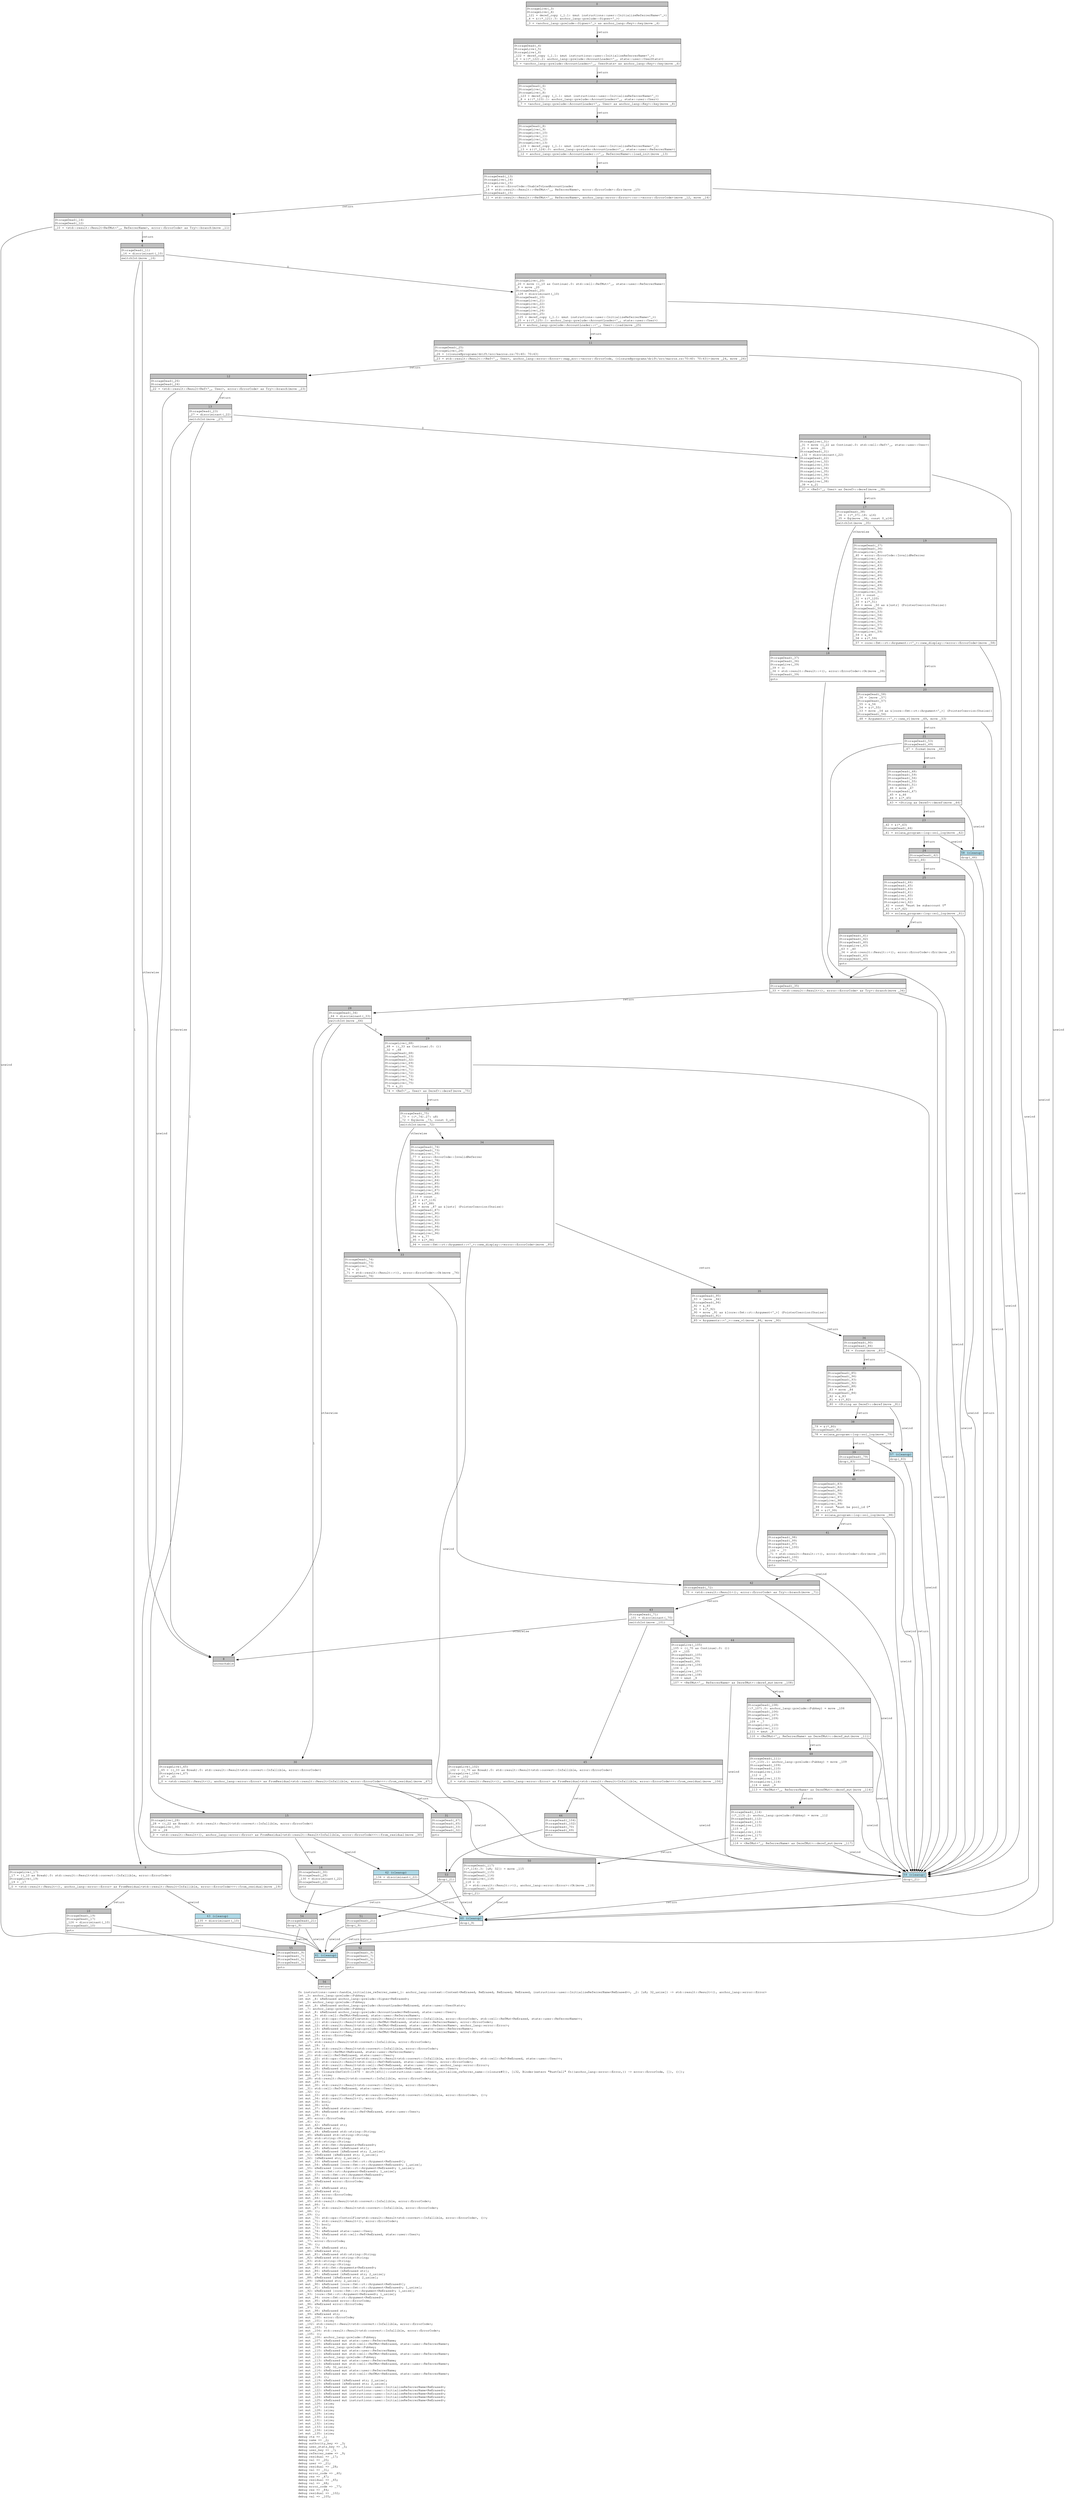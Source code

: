 digraph Mir_0_1686 {
    graph [fontname="Courier, monospace"];
    node [fontname="Courier, monospace"];
    edge [fontname="Courier, monospace"];
    label=<fn instructions::user::handle_initialize_referrer_name(_1: anchor_lang::context::Context&lt;ReErased, ReErased, ReErased, ReErased, instructions::user::InitializeReferrerName&lt;ReErased&gt;&gt;, _2: [u8; 32_usize]) -&gt; std::result::Result&lt;(), anchor_lang::error::Error&gt;<br align="left"/>let _3: anchor_lang::prelude::Pubkey;<br align="left"/>let mut _4: &amp;ReErased anchor_lang::prelude::Signer&lt;ReErased&gt;;<br align="left"/>let _5: anchor_lang::prelude::Pubkey;<br align="left"/>let mut _6: &amp;ReErased anchor_lang::prelude::AccountLoader&lt;ReErased, state::user::UserStats&gt;;<br align="left"/>let _7: anchor_lang::prelude::Pubkey;<br align="left"/>let mut _8: &amp;ReErased anchor_lang::prelude::AccountLoader&lt;ReErased, state::user::User&gt;;<br align="left"/>let mut _9: std::cell::RefMut&lt;ReErased, state::user::ReferrerName&gt;;<br align="left"/>let mut _10: std::ops::ControlFlow&lt;std::result::Result&lt;std::convert::Infallible, error::ErrorCode&gt;, std::cell::RefMut&lt;ReErased, state::user::ReferrerName&gt;&gt;;<br align="left"/>let mut _11: std::result::Result&lt;std::cell::RefMut&lt;ReErased, state::user::ReferrerName&gt;, error::ErrorCode&gt;;<br align="left"/>let mut _12: std::result::Result&lt;std::cell::RefMut&lt;ReErased, state::user::ReferrerName&gt;, anchor_lang::error::Error&gt;;<br align="left"/>let mut _13: &amp;ReErased anchor_lang::prelude::AccountLoader&lt;ReErased, state::user::ReferrerName&gt;;<br align="left"/>let mut _14: std::result::Result&lt;std::cell::RefMut&lt;ReErased, state::user::ReferrerName&gt;, error::ErrorCode&gt;;<br align="left"/>let mut _15: error::ErrorCode;<br align="left"/>let mut _16: isize;<br align="left"/>let _17: std::result::Result&lt;std::convert::Infallible, error::ErrorCode&gt;;<br align="left"/>let mut _18: !;<br align="left"/>let mut _19: std::result::Result&lt;std::convert::Infallible, error::ErrorCode&gt;;<br align="left"/>let _20: std::cell::RefMut&lt;ReErased, state::user::ReferrerName&gt;;<br align="left"/>let _21: std::cell::Ref&lt;ReErased, state::user::User&gt;;<br align="left"/>let mut _22: std::ops::ControlFlow&lt;std::result::Result&lt;std::convert::Infallible, error::ErrorCode&gt;, std::cell::Ref&lt;ReErased, state::user::User&gt;&gt;;<br align="left"/>let mut _23: std::result::Result&lt;std::cell::Ref&lt;ReErased, state::user::User&gt;, error::ErrorCode&gt;;<br align="left"/>let mut _24: std::result::Result&lt;std::cell::Ref&lt;ReErased, state::user::User&gt;, anchor_lang::error::Error&gt;;<br align="left"/>let mut _25: &amp;ReErased anchor_lang::prelude::AccountLoader&lt;ReErased, state::user::User&gt;;<br align="left"/>let mut _26: Closure(DefId(0:11670 ~ drift[d311]::instructions::user::handle_initialize_referrer_name::{closure#0}), [i32, Binder(extern &quot;RustCall&quot; fn((anchor_lang::error::Error,)) -&gt; error::ErrorCode, []), ()]);<br align="left"/>let mut _27: isize;<br align="left"/>let _28: std::result::Result&lt;std::convert::Infallible, error::ErrorCode&gt;;<br align="left"/>let mut _29: !;<br align="left"/>let mut _30: std::result::Result&lt;std::convert::Infallible, error::ErrorCode&gt;;<br align="left"/>let _31: std::cell::Ref&lt;ReErased, state::user::User&gt;;<br align="left"/>let _32: ();<br align="left"/>let mut _33: std::ops::ControlFlow&lt;std::result::Result&lt;std::convert::Infallible, error::ErrorCode&gt;, ()&gt;;<br align="left"/>let mut _34: std::result::Result&lt;(), error::ErrorCode&gt;;<br align="left"/>let mut _35: bool;<br align="left"/>let mut _36: u16;<br align="left"/>let mut _37: &amp;ReErased state::user::User;<br align="left"/>let mut _38: &amp;ReErased std::cell::Ref&lt;ReErased, state::user::User&gt;;<br align="left"/>let mut _39: ();<br align="left"/>let _40: error::ErrorCode;<br align="left"/>let _41: ();<br align="left"/>let mut _42: &amp;ReErased str;<br align="left"/>let _43: &amp;ReErased str;<br align="left"/>let mut _44: &amp;ReErased std::string::String;<br align="left"/>let _45: &amp;ReErased std::string::String;<br align="left"/>let _46: std::string::String;<br align="left"/>let _47: std::string::String;<br align="left"/>let mut _48: std::fmt::Arguments&lt;ReErased&gt;;<br align="left"/>let mut _49: &amp;ReErased [&amp;ReErased str];<br align="left"/>let mut _50: &amp;ReErased [&amp;ReErased str; 2_usize];<br align="left"/>let _51: &amp;ReErased [&amp;ReErased str; 2_usize];<br align="left"/>let _52: [&amp;ReErased str; 2_usize];<br align="left"/>let mut _53: &amp;ReErased [core::fmt::rt::Argument&lt;ReErased&gt;];<br align="left"/>let mut _54: &amp;ReErased [core::fmt::rt::Argument&lt;ReErased&gt;; 1_usize];<br align="left"/>let _55: &amp;ReErased [core::fmt::rt::Argument&lt;ReErased&gt;; 1_usize];<br align="left"/>let _56: [core::fmt::rt::Argument&lt;ReErased&gt;; 1_usize];<br align="left"/>let mut _57: core::fmt::rt::Argument&lt;ReErased&gt;;<br align="left"/>let mut _58: &amp;ReErased error::ErrorCode;<br align="left"/>let _59: &amp;ReErased error::ErrorCode;<br align="left"/>let _60: ();<br align="left"/>let mut _61: &amp;ReErased str;<br align="left"/>let _62: &amp;ReErased str;<br align="left"/>let mut _63: error::ErrorCode;<br align="left"/>let mut _64: isize;<br align="left"/>let _65: std::result::Result&lt;std::convert::Infallible, error::ErrorCode&gt;;<br align="left"/>let mut _66: !;<br align="left"/>let mut _67: std::result::Result&lt;std::convert::Infallible, error::ErrorCode&gt;;<br align="left"/>let _68: ();<br align="left"/>let _69: ();<br align="left"/>let mut _70: std::ops::ControlFlow&lt;std::result::Result&lt;std::convert::Infallible, error::ErrorCode&gt;, ()&gt;;<br align="left"/>let mut _71: std::result::Result&lt;(), error::ErrorCode&gt;;<br align="left"/>let mut _72: bool;<br align="left"/>let mut _73: u8;<br align="left"/>let mut _74: &amp;ReErased state::user::User;<br align="left"/>let mut _75: &amp;ReErased std::cell::Ref&lt;ReErased, state::user::User&gt;;<br align="left"/>let mut _76: ();<br align="left"/>let _77: error::ErrorCode;<br align="left"/>let _78: ();<br align="left"/>let mut _79: &amp;ReErased str;<br align="left"/>let _80: &amp;ReErased str;<br align="left"/>let mut _81: &amp;ReErased std::string::String;<br align="left"/>let _82: &amp;ReErased std::string::String;<br align="left"/>let _83: std::string::String;<br align="left"/>let _84: std::string::String;<br align="left"/>let mut _85: std::fmt::Arguments&lt;ReErased&gt;;<br align="left"/>let mut _86: &amp;ReErased [&amp;ReErased str];<br align="left"/>let mut _87: &amp;ReErased [&amp;ReErased str; 2_usize];<br align="left"/>let _88: &amp;ReErased [&amp;ReErased str; 2_usize];<br align="left"/>let _89: [&amp;ReErased str; 2_usize];<br align="left"/>let mut _90: &amp;ReErased [core::fmt::rt::Argument&lt;ReErased&gt;];<br align="left"/>let mut _91: &amp;ReErased [core::fmt::rt::Argument&lt;ReErased&gt;; 1_usize];<br align="left"/>let _92: &amp;ReErased [core::fmt::rt::Argument&lt;ReErased&gt;; 1_usize];<br align="left"/>let _93: [core::fmt::rt::Argument&lt;ReErased&gt;; 1_usize];<br align="left"/>let mut _94: core::fmt::rt::Argument&lt;ReErased&gt;;<br align="left"/>let mut _95: &amp;ReErased error::ErrorCode;<br align="left"/>let _96: &amp;ReErased error::ErrorCode;<br align="left"/>let _97: ();<br align="left"/>let mut _98: &amp;ReErased str;<br align="left"/>let _99: &amp;ReErased str;<br align="left"/>let mut _100: error::ErrorCode;<br align="left"/>let mut _101: isize;<br align="left"/>let _102: std::result::Result&lt;std::convert::Infallible, error::ErrorCode&gt;;<br align="left"/>let mut _103: !;<br align="left"/>let mut _104: std::result::Result&lt;std::convert::Infallible, error::ErrorCode&gt;;<br align="left"/>let _105: ();<br align="left"/>let mut _106: anchor_lang::prelude::Pubkey;<br align="left"/>let mut _107: &amp;ReErased mut state::user::ReferrerName;<br align="left"/>let mut _108: &amp;ReErased mut std::cell::RefMut&lt;ReErased, state::user::ReferrerName&gt;;<br align="left"/>let mut _109: anchor_lang::prelude::Pubkey;<br align="left"/>let mut _110: &amp;ReErased mut state::user::ReferrerName;<br align="left"/>let mut _111: &amp;ReErased mut std::cell::RefMut&lt;ReErased, state::user::ReferrerName&gt;;<br align="left"/>let mut _112: anchor_lang::prelude::Pubkey;<br align="left"/>let mut _113: &amp;ReErased mut state::user::ReferrerName;<br align="left"/>let mut _114: &amp;ReErased mut std::cell::RefMut&lt;ReErased, state::user::ReferrerName&gt;;<br align="left"/>let mut _115: [u8; 32_usize];<br align="left"/>let mut _116: &amp;ReErased mut state::user::ReferrerName;<br align="left"/>let mut _117: &amp;ReErased mut std::cell::RefMut&lt;ReErased, state::user::ReferrerName&gt;;<br align="left"/>let mut _118: ();<br align="left"/>let mut _119: &amp;ReErased [&amp;ReErased str; 2_usize];<br align="left"/>let mut _120: &amp;ReErased [&amp;ReErased str; 2_usize];<br align="left"/>let mut _121: &amp;ReErased mut instructions::user::InitializeReferrerName&lt;ReErased&gt;;<br align="left"/>let mut _122: &amp;ReErased mut instructions::user::InitializeReferrerName&lt;ReErased&gt;;<br align="left"/>let mut _123: &amp;ReErased mut instructions::user::InitializeReferrerName&lt;ReErased&gt;;<br align="left"/>let mut _124: &amp;ReErased mut instructions::user::InitializeReferrerName&lt;ReErased&gt;;<br align="left"/>let mut _125: &amp;ReErased mut instructions::user::InitializeReferrerName&lt;ReErased&gt;;<br align="left"/>let mut _126: isize;<br align="left"/>let mut _127: isize;<br align="left"/>let mut _128: isize;<br align="left"/>let mut _129: isize;<br align="left"/>let mut _130: isize;<br align="left"/>let mut _131: isize;<br align="left"/>let mut _132: isize;<br align="left"/>let mut _133: isize;<br align="left"/>let mut _134: isize;<br align="left"/>let mut _135: isize;<br align="left"/>debug ctx =&gt; _1;<br align="left"/>debug name =&gt; _2;<br align="left"/>debug authority_key =&gt; _3;<br align="left"/>debug user_stats_key =&gt; _5;<br align="left"/>debug user_key =&gt; _7;<br align="left"/>debug referrer_name =&gt; _9;<br align="left"/>debug residual =&gt; _17;<br align="left"/>debug val =&gt; _20;<br align="left"/>debug user =&gt; _21;<br align="left"/>debug residual =&gt; _28;<br align="left"/>debug val =&gt; _31;<br align="left"/>debug error_code =&gt; _40;<br align="left"/>debug res =&gt; _47;<br align="left"/>debug residual =&gt; _65;<br align="left"/>debug val =&gt; _68;<br align="left"/>debug error_code =&gt; _77;<br align="left"/>debug res =&gt; _84;<br align="left"/>debug residual =&gt; _102;<br align="left"/>debug val =&gt; _105;<br align="left"/>>;
    bb0__0_1686 [shape="none", label=<<table border="0" cellborder="1" cellspacing="0"><tr><td bgcolor="gray" align="center" colspan="1">0</td></tr><tr><td align="left" balign="left">StorageLive(_3)<br/>StorageLive(_4)<br/>_121 = deref_copy (_1.1: &amp;mut instructions::user::InitializeReferrerName&lt;'_&gt;)<br/>_4 = &amp;((*_121).3: anchor_lang::prelude::Signer&lt;'_&gt;)<br/></td></tr><tr><td align="left">_3 = &lt;anchor_lang::prelude::Signer&lt;'_&gt; as anchor_lang::Key&gt;::key(move _4)</td></tr></table>>];
    bb1__0_1686 [shape="none", label=<<table border="0" cellborder="1" cellspacing="0"><tr><td bgcolor="gray" align="center" colspan="1">1</td></tr><tr><td align="left" balign="left">StorageDead(_4)<br/>StorageLive(_5)<br/>StorageLive(_6)<br/>_122 = deref_copy (_1.1: &amp;mut instructions::user::InitializeReferrerName&lt;'_&gt;)<br/>_6 = &amp;((*_122).2: anchor_lang::prelude::AccountLoader&lt;'_, state::user::UserStats&gt;)<br/></td></tr><tr><td align="left">_5 = &lt;anchor_lang::prelude::AccountLoader&lt;'_, UserStats&gt; as anchor_lang::Key&gt;::key(move _6)</td></tr></table>>];
    bb2__0_1686 [shape="none", label=<<table border="0" cellborder="1" cellspacing="0"><tr><td bgcolor="gray" align="center" colspan="1">2</td></tr><tr><td align="left" balign="left">StorageDead(_6)<br/>StorageLive(_7)<br/>StorageLive(_8)<br/>_123 = deref_copy (_1.1: &amp;mut instructions::user::InitializeReferrerName&lt;'_&gt;)<br/>_8 = &amp;((*_123).1: anchor_lang::prelude::AccountLoader&lt;'_, state::user::User&gt;)<br/></td></tr><tr><td align="left">_7 = &lt;anchor_lang::prelude::AccountLoader&lt;'_, User&gt; as anchor_lang::Key&gt;::key(move _8)</td></tr></table>>];
    bb3__0_1686 [shape="none", label=<<table border="0" cellborder="1" cellspacing="0"><tr><td bgcolor="gray" align="center" colspan="1">3</td></tr><tr><td align="left" balign="left">StorageDead(_8)<br/>StorageLive(_9)<br/>StorageLive(_10)<br/>StorageLive(_11)<br/>StorageLive(_12)<br/>StorageLive(_13)<br/>_124 = deref_copy (_1.1: &amp;mut instructions::user::InitializeReferrerName&lt;'_&gt;)<br/>_13 = &amp;((*_124).0: anchor_lang::prelude::AccountLoader&lt;'_, state::user::ReferrerName&gt;)<br/></td></tr><tr><td align="left">_12 = anchor_lang::prelude::AccountLoader::&lt;'_, ReferrerName&gt;::load_init(move _13)</td></tr></table>>];
    bb4__0_1686 [shape="none", label=<<table border="0" cellborder="1" cellspacing="0"><tr><td bgcolor="gray" align="center" colspan="1">4</td></tr><tr><td align="left" balign="left">StorageDead(_13)<br/>StorageLive(_14)<br/>StorageLive(_15)<br/>_15 = error::ErrorCode::UnableToLoadAccountLoader<br/>_14 = std::result::Result::&lt;RefMut&lt;'_, ReferrerName&gt;, error::ErrorCode&gt;::Err(move _15)<br/>StorageDead(_15)<br/></td></tr><tr><td align="left">_11 = std::result::Result::&lt;RefMut&lt;'_, ReferrerName&gt;, anchor_lang::error::Error&gt;::or::&lt;error::ErrorCode&gt;(move _12, move _14)</td></tr></table>>];
    bb5__0_1686 [shape="none", label=<<table border="0" cellborder="1" cellspacing="0"><tr><td bgcolor="gray" align="center" colspan="1">5</td></tr><tr><td align="left" balign="left">StorageDead(_14)<br/>StorageDead(_12)<br/></td></tr><tr><td align="left">_10 = &lt;std::result::Result&lt;RefMut&lt;'_, ReferrerName&gt;, error::ErrorCode&gt; as Try&gt;::branch(move _11)</td></tr></table>>];
    bb6__0_1686 [shape="none", label=<<table border="0" cellborder="1" cellspacing="0"><tr><td bgcolor="gray" align="center" colspan="1">6</td></tr><tr><td align="left" balign="left">StorageDead(_11)<br/>_16 = discriminant(_10)<br/></td></tr><tr><td align="left">switchInt(move _16)</td></tr></table>>];
    bb7__0_1686 [shape="none", label=<<table border="0" cellborder="1" cellspacing="0"><tr><td bgcolor="gray" align="center" colspan="1">7</td></tr><tr><td align="left" balign="left">StorageLive(_20)<br/>_20 = move ((_10 as Continue).0: std::cell::RefMut&lt;'_, state::user::ReferrerName&gt;)<br/>_9 = move _20<br/>StorageDead(_20)<br/>_128 = discriminant(_10)<br/>StorageDead(_10)<br/>StorageLive(_21)<br/>StorageLive(_22)<br/>StorageLive(_23)<br/>StorageLive(_24)<br/>StorageLive(_25)<br/>_125 = deref_copy (_1.1: &amp;mut instructions::user::InitializeReferrerName&lt;'_&gt;)<br/>_25 = &amp;((*_125).1: anchor_lang::prelude::AccountLoader&lt;'_, state::user::User&gt;)<br/></td></tr><tr><td align="left">_24 = anchor_lang::prelude::AccountLoader::&lt;'_, User&gt;::load(move _25)</td></tr></table>>];
    bb8__0_1686 [shape="none", label=<<table border="0" cellborder="1" cellspacing="0"><tr><td bgcolor="gray" align="center" colspan="1">8</td></tr><tr><td align="left">unreachable</td></tr></table>>];
    bb9__0_1686 [shape="none", label=<<table border="0" cellborder="1" cellspacing="0"><tr><td bgcolor="gray" align="center" colspan="1">9</td></tr><tr><td align="left" balign="left">StorageLive(_17)<br/>_17 = ((_10 as Break).0: std::result::Result&lt;std::convert::Infallible, error::ErrorCode&gt;)<br/>StorageLive(_19)<br/>_19 = _17<br/></td></tr><tr><td align="left">_0 = &lt;std::result::Result&lt;(), anchor_lang::error::Error&gt; as FromResidual&lt;std::result::Result&lt;Infallible, error::ErrorCode&gt;&gt;&gt;::from_residual(move _19)</td></tr></table>>];
    bb10__0_1686 [shape="none", label=<<table border="0" cellborder="1" cellspacing="0"><tr><td bgcolor="gray" align="center" colspan="1">10</td></tr><tr><td align="left" balign="left">StorageDead(_19)<br/>StorageDead(_17)<br/>_126 = discriminant(_10)<br/>StorageDead(_10)<br/></td></tr><tr><td align="left">goto</td></tr></table>>];
    bb11__0_1686 [shape="none", label=<<table border="0" cellborder="1" cellspacing="0"><tr><td bgcolor="gray" align="center" colspan="1">11</td></tr><tr><td align="left" balign="left">StorageDead(_25)<br/>StorageLive(_26)<br/>_26 = {closure@programs/drift/src/macros.rs:70:40: 70:43}<br/></td></tr><tr><td align="left">_23 = std::result::Result::&lt;Ref&lt;'_, User&gt;, anchor_lang::error::Error&gt;::map_err::&lt;error::ErrorCode, {closure@programs/drift/src/macros.rs:70:40: 70:43}&gt;(move _24, move _26)</td></tr></table>>];
    bb12__0_1686 [shape="none", label=<<table border="0" cellborder="1" cellspacing="0"><tr><td bgcolor="gray" align="center" colspan="1">12</td></tr><tr><td align="left" balign="left">StorageDead(_26)<br/>StorageDead(_24)<br/></td></tr><tr><td align="left">_22 = &lt;std::result::Result&lt;Ref&lt;'_, User&gt;, error::ErrorCode&gt; as Try&gt;::branch(move _23)</td></tr></table>>];
    bb13__0_1686 [shape="none", label=<<table border="0" cellborder="1" cellspacing="0"><tr><td bgcolor="gray" align="center" colspan="1">13</td></tr><tr><td align="left" balign="left">StorageDead(_23)<br/>_27 = discriminant(_22)<br/></td></tr><tr><td align="left">switchInt(move _27)</td></tr></table>>];
    bb14__0_1686 [shape="none", label=<<table border="0" cellborder="1" cellspacing="0"><tr><td bgcolor="gray" align="center" colspan="1">14</td></tr><tr><td align="left" balign="left">StorageLive(_31)<br/>_31 = move ((_22 as Continue).0: std::cell::Ref&lt;'_, state::user::User&gt;)<br/>_21 = move _31<br/>StorageDead(_31)<br/>_132 = discriminant(_22)<br/>StorageDead(_22)<br/>StorageLive(_32)<br/>StorageLive(_33)<br/>StorageLive(_34)<br/>StorageLive(_35)<br/>StorageLive(_36)<br/>StorageLive(_37)<br/>StorageLive(_38)<br/>_38 = &amp;_21<br/></td></tr><tr><td align="left">_37 = &lt;Ref&lt;'_, User&gt; as Deref&gt;::deref(move _38)</td></tr></table>>];
    bb15__0_1686 [shape="none", label=<<table border="0" cellborder="1" cellspacing="0"><tr><td bgcolor="gray" align="center" colspan="1">15</td></tr><tr><td align="left" balign="left">StorageLive(_28)<br/>_28 = ((_22 as Break).0: std::result::Result&lt;std::convert::Infallible, error::ErrorCode&gt;)<br/>StorageLive(_30)<br/>_30 = _28<br/></td></tr><tr><td align="left">_0 = &lt;std::result::Result&lt;(), anchor_lang::error::Error&gt; as FromResidual&lt;std::result::Result&lt;Infallible, error::ErrorCode&gt;&gt;&gt;::from_residual(move _30)</td></tr></table>>];
    bb16__0_1686 [shape="none", label=<<table border="0" cellborder="1" cellspacing="0"><tr><td bgcolor="gray" align="center" colspan="1">16</td></tr><tr><td align="left" balign="left">StorageDead(_30)<br/>StorageDead(_28)<br/>_130 = discriminant(_22)<br/>StorageDead(_22)<br/></td></tr><tr><td align="left">goto</td></tr></table>>];
    bb17__0_1686 [shape="none", label=<<table border="0" cellborder="1" cellspacing="0"><tr><td bgcolor="gray" align="center" colspan="1">17</td></tr><tr><td align="left" balign="left">StorageDead(_38)<br/>_36 = ((*_37).18: u16)<br/>_35 = Eq(move _36, const 0_u16)<br/></td></tr><tr><td align="left">switchInt(move _35)</td></tr></table>>];
    bb18__0_1686 [shape="none", label=<<table border="0" cellborder="1" cellspacing="0"><tr><td bgcolor="gray" align="center" colspan="1">18</td></tr><tr><td align="left" balign="left">StorageDead(_37)<br/>StorageDead(_36)<br/>StorageLive(_39)<br/>_39 = ()<br/>_34 = std::result::Result::&lt;(), error::ErrorCode&gt;::Ok(move _39)<br/>StorageDead(_39)<br/></td></tr><tr><td align="left">goto</td></tr></table>>];
    bb19__0_1686 [shape="none", label=<<table border="0" cellborder="1" cellspacing="0"><tr><td bgcolor="gray" align="center" colspan="1">19</td></tr><tr><td align="left" balign="left">StorageDead(_37)<br/>StorageDead(_36)<br/>StorageLive(_40)<br/>_40 = error::ErrorCode::InvalidReferrer<br/>StorageLive(_41)<br/>StorageLive(_42)<br/>StorageLive(_43)<br/>StorageLive(_44)<br/>StorageLive(_45)<br/>StorageLive(_46)<br/>StorageLive(_47)<br/>StorageLive(_48)<br/>StorageLive(_49)<br/>StorageLive(_50)<br/>StorageLive(_51)<br/>_120 = const _<br/>_51 = &amp;(*_120)<br/>_50 = &amp;(*_51)<br/>_49 = move _50 as &amp;[&amp;str] (PointerCoercion(Unsize))<br/>StorageDead(_50)<br/>StorageLive(_53)<br/>StorageLive(_54)<br/>StorageLive(_55)<br/>StorageLive(_56)<br/>StorageLive(_57)<br/>StorageLive(_58)<br/>StorageLive(_59)<br/>_59 = &amp;_40<br/>_58 = &amp;(*_59)<br/></td></tr><tr><td align="left">_57 = core::fmt::rt::Argument::&lt;'_&gt;::new_display::&lt;error::ErrorCode&gt;(move _58)</td></tr></table>>];
    bb20__0_1686 [shape="none", label=<<table border="0" cellborder="1" cellspacing="0"><tr><td bgcolor="gray" align="center" colspan="1">20</td></tr><tr><td align="left" balign="left">StorageDead(_58)<br/>_56 = [move _57]<br/>StorageDead(_57)<br/>_55 = &amp;_56<br/>_54 = &amp;(*_55)<br/>_53 = move _54 as &amp;[core::fmt::rt::Argument&lt;'_&gt;] (PointerCoercion(Unsize))<br/>StorageDead(_54)<br/></td></tr><tr><td align="left">_48 = Arguments::&lt;'_&gt;::new_v1(move _49, move _53)</td></tr></table>>];
    bb21__0_1686 [shape="none", label=<<table border="0" cellborder="1" cellspacing="0"><tr><td bgcolor="gray" align="center" colspan="1">21</td></tr><tr><td align="left" balign="left">StorageDead(_53)<br/>StorageDead(_49)<br/></td></tr><tr><td align="left">_47 = format(move _48)</td></tr></table>>];
    bb22__0_1686 [shape="none", label=<<table border="0" cellborder="1" cellspacing="0"><tr><td bgcolor="gray" align="center" colspan="1">22</td></tr><tr><td align="left" balign="left">StorageDead(_48)<br/>StorageDead(_59)<br/>StorageDead(_56)<br/>StorageDead(_55)<br/>StorageDead(_51)<br/>_46 = move _47<br/>StorageDead(_47)<br/>_45 = &amp;_46<br/>_44 = &amp;(*_45)<br/></td></tr><tr><td align="left">_43 = &lt;String as Deref&gt;::deref(move _44)</td></tr></table>>];
    bb23__0_1686 [shape="none", label=<<table border="0" cellborder="1" cellspacing="0"><tr><td bgcolor="gray" align="center" colspan="1">23</td></tr><tr><td align="left" balign="left">_42 = &amp;(*_43)<br/>StorageDead(_44)<br/></td></tr><tr><td align="left">_41 = solana_program::log::sol_log(move _42)</td></tr></table>>];
    bb24__0_1686 [shape="none", label=<<table border="0" cellborder="1" cellspacing="0"><tr><td bgcolor="gray" align="center" colspan="1">24</td></tr><tr><td align="left" balign="left">StorageDead(_42)<br/></td></tr><tr><td align="left">drop(_46)</td></tr></table>>];
    bb25__0_1686 [shape="none", label=<<table border="0" cellborder="1" cellspacing="0"><tr><td bgcolor="gray" align="center" colspan="1">25</td></tr><tr><td align="left" balign="left">StorageDead(_46)<br/>StorageDead(_45)<br/>StorageDead(_43)<br/>StorageDead(_41)<br/>StorageLive(_60)<br/>StorageLive(_61)<br/>StorageLive(_62)<br/>_62 = const &quot;must be subaccount 0&quot;<br/>_61 = &amp;(*_62)<br/></td></tr><tr><td align="left">_60 = solana_program::log::sol_log(move _61)</td></tr></table>>];
    bb26__0_1686 [shape="none", label=<<table border="0" cellborder="1" cellspacing="0"><tr><td bgcolor="gray" align="center" colspan="1">26</td></tr><tr><td align="left" balign="left">StorageDead(_61)<br/>StorageDead(_62)<br/>StorageDead(_60)<br/>StorageLive(_63)<br/>_63 = _40<br/>_34 = std::result::Result::&lt;(), error::ErrorCode&gt;::Err(move _63)<br/>StorageDead(_63)<br/>StorageDead(_40)<br/></td></tr><tr><td align="left">goto</td></tr></table>>];
    bb27__0_1686 [shape="none", label=<<table border="0" cellborder="1" cellspacing="0"><tr><td bgcolor="gray" align="center" colspan="1">27</td></tr><tr><td align="left" balign="left">StorageDead(_35)<br/></td></tr><tr><td align="left">_33 = &lt;std::result::Result&lt;(), error::ErrorCode&gt; as Try&gt;::branch(move _34)</td></tr></table>>];
    bb28__0_1686 [shape="none", label=<<table border="0" cellborder="1" cellspacing="0"><tr><td bgcolor="gray" align="center" colspan="1">28</td></tr><tr><td align="left" balign="left">StorageDead(_34)<br/>_64 = discriminant(_33)<br/></td></tr><tr><td align="left">switchInt(move _64)</td></tr></table>>];
    bb29__0_1686 [shape="none", label=<<table border="0" cellborder="1" cellspacing="0"><tr><td bgcolor="gray" align="center" colspan="1">29</td></tr><tr><td align="left" balign="left">StorageLive(_68)<br/>_68 = ((_33 as Continue).0: ())<br/>_32 = _68<br/>StorageDead(_68)<br/>StorageDead(_33)<br/>StorageDead(_32)<br/>StorageLive(_69)<br/>StorageLive(_70)<br/>StorageLive(_71)<br/>StorageLive(_72)<br/>StorageLive(_73)<br/>StorageLive(_74)<br/>StorageLive(_75)<br/>_75 = &amp;_21<br/></td></tr><tr><td align="left">_74 = &lt;Ref&lt;'_, User&gt; as Deref&gt;::deref(move _75)</td></tr></table>>];
    bb30__0_1686 [shape="none", label=<<table border="0" cellborder="1" cellspacing="0"><tr><td bgcolor="gray" align="center" colspan="1">30</td></tr><tr><td align="left" balign="left">StorageLive(_65)<br/>_65 = ((_33 as Break).0: std::result::Result&lt;std::convert::Infallible, error::ErrorCode&gt;)<br/>StorageLive(_67)<br/>_67 = _65<br/></td></tr><tr><td align="left">_0 = &lt;std::result::Result&lt;(), anchor_lang::error::Error&gt; as FromResidual&lt;std::result::Result&lt;Infallible, error::ErrorCode&gt;&gt;&gt;::from_residual(move _67)</td></tr></table>>];
    bb31__0_1686 [shape="none", label=<<table border="0" cellborder="1" cellspacing="0"><tr><td bgcolor="gray" align="center" colspan="1">31</td></tr><tr><td align="left" balign="left">StorageDead(_67)<br/>StorageDead(_65)<br/>StorageDead(_33)<br/>StorageDead(_32)<br/></td></tr><tr><td align="left">goto</td></tr></table>>];
    bb32__0_1686 [shape="none", label=<<table border="0" cellborder="1" cellspacing="0"><tr><td bgcolor="gray" align="center" colspan="1">32</td></tr><tr><td align="left" balign="left">StorageDead(_75)<br/>_73 = ((*_74).27: u8)<br/>_72 = Eq(move _73, const 0_u8)<br/></td></tr><tr><td align="left">switchInt(move _72)</td></tr></table>>];
    bb33__0_1686 [shape="none", label=<<table border="0" cellborder="1" cellspacing="0"><tr><td bgcolor="gray" align="center" colspan="1">33</td></tr><tr><td align="left" balign="left">StorageDead(_74)<br/>StorageDead(_73)<br/>StorageLive(_76)<br/>_76 = ()<br/>_71 = std::result::Result::&lt;(), error::ErrorCode&gt;::Ok(move _76)<br/>StorageDead(_76)<br/></td></tr><tr><td align="left">goto</td></tr></table>>];
    bb34__0_1686 [shape="none", label=<<table border="0" cellborder="1" cellspacing="0"><tr><td bgcolor="gray" align="center" colspan="1">34</td></tr><tr><td align="left" balign="left">StorageDead(_74)<br/>StorageDead(_73)<br/>StorageLive(_77)<br/>_77 = error::ErrorCode::InvalidReferrer<br/>StorageLive(_78)<br/>StorageLive(_79)<br/>StorageLive(_80)<br/>StorageLive(_81)<br/>StorageLive(_82)<br/>StorageLive(_83)<br/>StorageLive(_84)<br/>StorageLive(_85)<br/>StorageLive(_86)<br/>StorageLive(_87)<br/>StorageLive(_88)<br/>_119 = const _<br/>_88 = &amp;(*_119)<br/>_87 = &amp;(*_88)<br/>_86 = move _87 as &amp;[&amp;str] (PointerCoercion(Unsize))<br/>StorageDead(_87)<br/>StorageLive(_90)<br/>StorageLive(_91)<br/>StorageLive(_92)<br/>StorageLive(_93)<br/>StorageLive(_94)<br/>StorageLive(_95)<br/>StorageLive(_96)<br/>_96 = &amp;_77<br/>_95 = &amp;(*_96)<br/></td></tr><tr><td align="left">_94 = core::fmt::rt::Argument::&lt;'_&gt;::new_display::&lt;error::ErrorCode&gt;(move _95)</td></tr></table>>];
    bb35__0_1686 [shape="none", label=<<table border="0" cellborder="1" cellspacing="0"><tr><td bgcolor="gray" align="center" colspan="1">35</td></tr><tr><td align="left" balign="left">StorageDead(_95)<br/>_93 = [move _94]<br/>StorageDead(_94)<br/>_92 = &amp;_93<br/>_91 = &amp;(*_92)<br/>_90 = move _91 as &amp;[core::fmt::rt::Argument&lt;'_&gt;] (PointerCoercion(Unsize))<br/>StorageDead(_91)<br/></td></tr><tr><td align="left">_85 = Arguments::&lt;'_&gt;::new_v1(move _86, move _90)</td></tr></table>>];
    bb36__0_1686 [shape="none", label=<<table border="0" cellborder="1" cellspacing="0"><tr><td bgcolor="gray" align="center" colspan="1">36</td></tr><tr><td align="left" balign="left">StorageDead(_90)<br/>StorageDead(_86)<br/></td></tr><tr><td align="left">_84 = format(move _85)</td></tr></table>>];
    bb37__0_1686 [shape="none", label=<<table border="0" cellborder="1" cellspacing="0"><tr><td bgcolor="gray" align="center" colspan="1">37</td></tr><tr><td align="left" balign="left">StorageDead(_85)<br/>StorageDead(_96)<br/>StorageDead(_93)<br/>StorageDead(_92)<br/>StorageDead(_88)<br/>_83 = move _84<br/>StorageDead(_84)<br/>_82 = &amp;_83<br/>_81 = &amp;(*_82)<br/></td></tr><tr><td align="left">_80 = &lt;String as Deref&gt;::deref(move _81)</td></tr></table>>];
    bb38__0_1686 [shape="none", label=<<table border="0" cellborder="1" cellspacing="0"><tr><td bgcolor="gray" align="center" colspan="1">38</td></tr><tr><td align="left" balign="left">_79 = &amp;(*_80)<br/>StorageDead(_81)<br/></td></tr><tr><td align="left">_78 = solana_program::log::sol_log(move _79)</td></tr></table>>];
    bb39__0_1686 [shape="none", label=<<table border="0" cellborder="1" cellspacing="0"><tr><td bgcolor="gray" align="center" colspan="1">39</td></tr><tr><td align="left" balign="left">StorageDead(_79)<br/></td></tr><tr><td align="left">drop(_83)</td></tr></table>>];
    bb40__0_1686 [shape="none", label=<<table border="0" cellborder="1" cellspacing="0"><tr><td bgcolor="gray" align="center" colspan="1">40</td></tr><tr><td align="left" balign="left">StorageDead(_83)<br/>StorageDead(_82)<br/>StorageDead(_80)<br/>StorageDead(_78)<br/>StorageLive(_97)<br/>StorageLive(_98)<br/>StorageLive(_99)<br/>_99 = const &quot;must be pool_id 0&quot;<br/>_98 = &amp;(*_99)<br/></td></tr><tr><td align="left">_97 = solana_program::log::sol_log(move _98)</td></tr></table>>];
    bb41__0_1686 [shape="none", label=<<table border="0" cellborder="1" cellspacing="0"><tr><td bgcolor="gray" align="center" colspan="1">41</td></tr><tr><td align="left" balign="left">StorageDead(_98)<br/>StorageDead(_99)<br/>StorageDead(_97)<br/>StorageLive(_100)<br/>_100 = _77<br/>_71 = std::result::Result::&lt;(), error::ErrorCode&gt;::Err(move _100)<br/>StorageDead(_100)<br/>StorageDead(_77)<br/></td></tr><tr><td align="left">goto</td></tr></table>>];
    bb42__0_1686 [shape="none", label=<<table border="0" cellborder="1" cellspacing="0"><tr><td bgcolor="gray" align="center" colspan="1">42</td></tr><tr><td align="left" balign="left">StorageDead(_72)<br/></td></tr><tr><td align="left">_70 = &lt;std::result::Result&lt;(), error::ErrorCode&gt; as Try&gt;::branch(move _71)</td></tr></table>>];
    bb43__0_1686 [shape="none", label=<<table border="0" cellborder="1" cellspacing="0"><tr><td bgcolor="gray" align="center" colspan="1">43</td></tr><tr><td align="left" balign="left">StorageDead(_71)<br/>_101 = discriminant(_70)<br/></td></tr><tr><td align="left">switchInt(move _101)</td></tr></table>>];
    bb44__0_1686 [shape="none", label=<<table border="0" cellborder="1" cellspacing="0"><tr><td bgcolor="gray" align="center" colspan="1">44</td></tr><tr><td align="left" balign="left">StorageLive(_105)<br/>_105 = ((_70 as Continue).0: ())<br/>_69 = _105<br/>StorageDead(_105)<br/>StorageDead(_70)<br/>StorageDead(_69)<br/>StorageLive(_106)<br/>_106 = _3<br/>StorageLive(_107)<br/>StorageLive(_108)<br/>_108 = &amp;mut _9<br/></td></tr><tr><td align="left">_107 = &lt;RefMut&lt;'_, ReferrerName&gt; as DerefMut&gt;::deref_mut(move _108)</td></tr></table>>];
    bb45__0_1686 [shape="none", label=<<table border="0" cellborder="1" cellspacing="0"><tr><td bgcolor="gray" align="center" colspan="1">45</td></tr><tr><td align="left" balign="left">StorageLive(_102)<br/>_102 = ((_70 as Break).0: std::result::Result&lt;std::convert::Infallible, error::ErrorCode&gt;)<br/>StorageLive(_104)<br/>_104 = _102<br/></td></tr><tr><td align="left">_0 = &lt;std::result::Result&lt;(), anchor_lang::error::Error&gt; as FromResidual&lt;std::result::Result&lt;Infallible, error::ErrorCode&gt;&gt;&gt;::from_residual(move _104)</td></tr></table>>];
    bb46__0_1686 [shape="none", label=<<table border="0" cellborder="1" cellspacing="0"><tr><td bgcolor="gray" align="center" colspan="1">46</td></tr><tr><td align="left" balign="left">StorageDead(_104)<br/>StorageDead(_102)<br/>StorageDead(_70)<br/>StorageDead(_69)<br/></td></tr><tr><td align="left">goto</td></tr></table>>];
    bb47__0_1686 [shape="none", label=<<table border="0" cellborder="1" cellspacing="0"><tr><td bgcolor="gray" align="center" colspan="1">47</td></tr><tr><td align="left" balign="left">StorageDead(_108)<br/>((*_107).0: anchor_lang::prelude::Pubkey) = move _106<br/>StorageDead(_106)<br/>StorageDead(_107)<br/>StorageLive(_109)<br/>_109 = _7<br/>StorageLive(_110)<br/>StorageLive(_111)<br/>_111 = &amp;mut _9<br/></td></tr><tr><td align="left">_110 = &lt;RefMut&lt;'_, ReferrerName&gt; as DerefMut&gt;::deref_mut(move _111)</td></tr></table>>];
    bb48__0_1686 [shape="none", label=<<table border="0" cellborder="1" cellspacing="0"><tr><td bgcolor="gray" align="center" colspan="1">48</td></tr><tr><td align="left" balign="left">StorageDead(_111)<br/>((*_110).1: anchor_lang::prelude::Pubkey) = move _109<br/>StorageDead(_109)<br/>StorageDead(_110)<br/>StorageLive(_112)<br/>_112 = _5<br/>StorageLive(_113)<br/>StorageLive(_114)<br/>_114 = &amp;mut _9<br/></td></tr><tr><td align="left">_113 = &lt;RefMut&lt;'_, ReferrerName&gt; as DerefMut&gt;::deref_mut(move _114)</td></tr></table>>];
    bb49__0_1686 [shape="none", label=<<table border="0" cellborder="1" cellspacing="0"><tr><td bgcolor="gray" align="center" colspan="1">49</td></tr><tr><td align="left" balign="left">StorageDead(_114)<br/>((*_113).2: anchor_lang::prelude::Pubkey) = move _112<br/>StorageDead(_112)<br/>StorageDead(_113)<br/>StorageLive(_115)<br/>_115 = _2<br/>StorageLive(_116)<br/>StorageLive(_117)<br/>_117 = &amp;mut _9<br/></td></tr><tr><td align="left">_116 = &lt;RefMut&lt;'_, ReferrerName&gt; as DerefMut&gt;::deref_mut(move _117)</td></tr></table>>];
    bb50__0_1686 [shape="none", label=<<table border="0" cellborder="1" cellspacing="0"><tr><td bgcolor="gray" align="center" colspan="1">50</td></tr><tr><td align="left" balign="left">StorageDead(_117)<br/>((*_116).3: [u8; 32]) = move _115<br/>StorageDead(_115)<br/>StorageDead(_116)<br/>StorageLive(_118)<br/>_118 = ()<br/>_0 = std::result::Result::&lt;(), anchor_lang::error::Error&gt;::Ok(move _118)<br/>StorageDead(_118)<br/></td></tr><tr><td align="left">drop(_21)</td></tr></table>>];
    bb51__0_1686 [shape="none", label=<<table border="0" cellborder="1" cellspacing="0"><tr><td bgcolor="gray" align="center" colspan="1">51</td></tr><tr><td align="left" balign="left">StorageDead(_21)<br/></td></tr><tr><td align="left">drop(_9)</td></tr></table>>];
    bb52__0_1686 [shape="none", label=<<table border="0" cellborder="1" cellspacing="0"><tr><td bgcolor="gray" align="center" colspan="1">52</td></tr><tr><td align="left" balign="left">StorageDead(_9)<br/>StorageDead(_7)<br/>StorageDead(_5)<br/>StorageDead(_3)<br/></td></tr><tr><td align="left">goto</td></tr></table>>];
    bb53__0_1686 [shape="none", label=<<table border="0" cellborder="1" cellspacing="0"><tr><td bgcolor="gray" align="center" colspan="1">53</td></tr><tr><td align="left">drop(_21)</td></tr></table>>];
    bb54__0_1686 [shape="none", label=<<table border="0" cellborder="1" cellspacing="0"><tr><td bgcolor="gray" align="center" colspan="1">54</td></tr><tr><td align="left" balign="left">StorageDead(_21)<br/></td></tr><tr><td align="left">drop(_9)</td></tr></table>>];
    bb55__0_1686 [shape="none", label=<<table border="0" cellborder="1" cellspacing="0"><tr><td bgcolor="gray" align="center" colspan="1">55</td></tr><tr><td align="left" balign="left">StorageDead(_9)<br/>StorageDead(_7)<br/>StorageDead(_5)<br/>StorageDead(_3)<br/></td></tr><tr><td align="left">goto</td></tr></table>>];
    bb56__0_1686 [shape="none", label=<<table border="0" cellborder="1" cellspacing="0"><tr><td bgcolor="gray" align="center" colspan="1">56</td></tr><tr><td align="left">return</td></tr></table>>];
    bb57__0_1686 [shape="none", label=<<table border="0" cellborder="1" cellspacing="0"><tr><td bgcolor="lightblue" align="center" colspan="1">57 (cleanup)</td></tr><tr><td align="left">drop(_83)</td></tr></table>>];
    bb58__0_1686 [shape="none", label=<<table border="0" cellborder="1" cellspacing="0"><tr><td bgcolor="lightblue" align="center" colspan="1">58 (cleanup)</td></tr><tr><td align="left">drop(_46)</td></tr></table>>];
    bb59__0_1686 [shape="none", label=<<table border="0" cellborder="1" cellspacing="0"><tr><td bgcolor="lightblue" align="center" colspan="1">59 (cleanup)</td></tr><tr><td align="left">drop(_21)</td></tr></table>>];
    bb60__0_1686 [shape="none", label=<<table border="0" cellborder="1" cellspacing="0"><tr><td bgcolor="lightblue" align="center" colspan="1">60 (cleanup)</td></tr><tr><td align="left">drop(_9)</td></tr></table>>];
    bb61__0_1686 [shape="none", label=<<table border="0" cellborder="1" cellspacing="0"><tr><td bgcolor="lightblue" align="center" colspan="1">61 (cleanup)</td></tr><tr><td align="left">resume</td></tr></table>>];
    bb62__0_1686 [shape="none", label=<<table border="0" cellborder="1" cellspacing="0"><tr><td bgcolor="lightblue" align="center" colspan="1">62 (cleanup)</td></tr><tr><td align="left" balign="left">_134 = discriminant(_22)<br/></td></tr><tr><td align="left">goto</td></tr></table>>];
    bb63__0_1686 [shape="none", label=<<table border="0" cellborder="1" cellspacing="0"><tr><td bgcolor="lightblue" align="center" colspan="1">63 (cleanup)</td></tr><tr><td align="left" balign="left">_135 = discriminant(_10)<br/></td></tr><tr><td align="left">goto</td></tr></table>>];
    bb0__0_1686 -> bb1__0_1686 [label="return"];
    bb1__0_1686 -> bb2__0_1686 [label="return"];
    bb2__0_1686 -> bb3__0_1686 [label="return"];
    bb3__0_1686 -> bb4__0_1686 [label="return"];
    bb4__0_1686 -> bb5__0_1686 [label="return"];
    bb4__0_1686 -> bb61__0_1686 [label="unwind"];
    bb5__0_1686 -> bb6__0_1686 [label="return"];
    bb5__0_1686 -> bb61__0_1686 [label="unwind"];
    bb6__0_1686 -> bb7__0_1686 [label="0"];
    bb6__0_1686 -> bb9__0_1686 [label="1"];
    bb6__0_1686 -> bb8__0_1686 [label="otherwise"];
    bb7__0_1686 -> bb11__0_1686 [label="return"];
    bb7__0_1686 -> bb60__0_1686 [label="unwind"];
    bb9__0_1686 -> bb10__0_1686 [label="return"];
    bb9__0_1686 -> bb63__0_1686 [label="unwind"];
    bb10__0_1686 -> bb55__0_1686 [label=""];
    bb11__0_1686 -> bb12__0_1686 [label="return"];
    bb11__0_1686 -> bb60__0_1686 [label="unwind"];
    bb12__0_1686 -> bb13__0_1686 [label="return"];
    bb12__0_1686 -> bb60__0_1686 [label="unwind"];
    bb13__0_1686 -> bb14__0_1686 [label="0"];
    bb13__0_1686 -> bb15__0_1686 [label="1"];
    bb13__0_1686 -> bb8__0_1686 [label="otherwise"];
    bb14__0_1686 -> bb17__0_1686 [label="return"];
    bb14__0_1686 -> bb59__0_1686 [label="unwind"];
    bb15__0_1686 -> bb16__0_1686 [label="return"];
    bb15__0_1686 -> bb62__0_1686 [label="unwind"];
    bb16__0_1686 -> bb54__0_1686 [label=""];
    bb17__0_1686 -> bb19__0_1686 [label="0"];
    bb17__0_1686 -> bb18__0_1686 [label="otherwise"];
    bb18__0_1686 -> bb27__0_1686 [label=""];
    bb19__0_1686 -> bb20__0_1686 [label="return"];
    bb19__0_1686 -> bb59__0_1686 [label="unwind"];
    bb20__0_1686 -> bb21__0_1686 [label="return"];
    bb20__0_1686 -> bb59__0_1686 [label="unwind"];
    bb21__0_1686 -> bb22__0_1686 [label="return"];
    bb21__0_1686 -> bb59__0_1686 [label="unwind"];
    bb22__0_1686 -> bb23__0_1686 [label="return"];
    bb22__0_1686 -> bb58__0_1686 [label="unwind"];
    bb23__0_1686 -> bb24__0_1686 [label="return"];
    bb23__0_1686 -> bb58__0_1686 [label="unwind"];
    bb24__0_1686 -> bb25__0_1686 [label="return"];
    bb24__0_1686 -> bb59__0_1686 [label="unwind"];
    bb25__0_1686 -> bb26__0_1686 [label="return"];
    bb25__0_1686 -> bb59__0_1686 [label="unwind"];
    bb26__0_1686 -> bb27__0_1686 [label=""];
    bb27__0_1686 -> bb28__0_1686 [label="return"];
    bb27__0_1686 -> bb59__0_1686 [label="unwind"];
    bb28__0_1686 -> bb29__0_1686 [label="0"];
    bb28__0_1686 -> bb30__0_1686 [label="1"];
    bb28__0_1686 -> bb8__0_1686 [label="otherwise"];
    bb29__0_1686 -> bb32__0_1686 [label="return"];
    bb29__0_1686 -> bb59__0_1686 [label="unwind"];
    bb30__0_1686 -> bb31__0_1686 [label="return"];
    bb30__0_1686 -> bb59__0_1686 [label="unwind"];
    bb31__0_1686 -> bb53__0_1686 [label=""];
    bb32__0_1686 -> bb34__0_1686 [label="0"];
    bb32__0_1686 -> bb33__0_1686 [label="otherwise"];
    bb33__0_1686 -> bb42__0_1686 [label=""];
    bb34__0_1686 -> bb35__0_1686 [label="return"];
    bb34__0_1686 -> bb59__0_1686 [label="unwind"];
    bb35__0_1686 -> bb36__0_1686 [label="return"];
    bb35__0_1686 -> bb59__0_1686 [label="unwind"];
    bb36__0_1686 -> bb37__0_1686 [label="return"];
    bb36__0_1686 -> bb59__0_1686 [label="unwind"];
    bb37__0_1686 -> bb38__0_1686 [label="return"];
    bb37__0_1686 -> bb57__0_1686 [label="unwind"];
    bb38__0_1686 -> bb39__0_1686 [label="return"];
    bb38__0_1686 -> bb57__0_1686 [label="unwind"];
    bb39__0_1686 -> bb40__0_1686 [label="return"];
    bb39__0_1686 -> bb59__0_1686 [label="unwind"];
    bb40__0_1686 -> bb41__0_1686 [label="return"];
    bb40__0_1686 -> bb59__0_1686 [label="unwind"];
    bb41__0_1686 -> bb42__0_1686 [label=""];
    bb42__0_1686 -> bb43__0_1686 [label="return"];
    bb42__0_1686 -> bb59__0_1686 [label="unwind"];
    bb43__0_1686 -> bb44__0_1686 [label="0"];
    bb43__0_1686 -> bb45__0_1686 [label="1"];
    bb43__0_1686 -> bb8__0_1686 [label="otherwise"];
    bb44__0_1686 -> bb47__0_1686 [label="return"];
    bb44__0_1686 -> bb59__0_1686 [label="unwind"];
    bb45__0_1686 -> bb46__0_1686 [label="return"];
    bb45__0_1686 -> bb59__0_1686 [label="unwind"];
    bb46__0_1686 -> bb53__0_1686 [label=""];
    bb47__0_1686 -> bb48__0_1686 [label="return"];
    bb47__0_1686 -> bb59__0_1686 [label="unwind"];
    bb48__0_1686 -> bb49__0_1686 [label="return"];
    bb48__0_1686 -> bb59__0_1686 [label="unwind"];
    bb49__0_1686 -> bb50__0_1686 [label="return"];
    bb49__0_1686 -> bb59__0_1686 [label="unwind"];
    bb50__0_1686 -> bb51__0_1686 [label="return"];
    bb50__0_1686 -> bb60__0_1686 [label="unwind"];
    bb51__0_1686 -> bb52__0_1686 [label="return"];
    bb51__0_1686 -> bb61__0_1686 [label="unwind"];
    bb52__0_1686 -> bb56__0_1686 [label=""];
    bb53__0_1686 -> bb54__0_1686 [label="return"];
    bb53__0_1686 -> bb60__0_1686 [label="unwind"];
    bb54__0_1686 -> bb55__0_1686 [label="return"];
    bb54__0_1686 -> bb61__0_1686 [label="unwind"];
    bb55__0_1686 -> bb56__0_1686 [label=""];
    bb57__0_1686 -> bb59__0_1686 [label="return"];
    bb58__0_1686 -> bb59__0_1686 [label="return"];
    bb59__0_1686 -> bb60__0_1686 [label="return"];
    bb60__0_1686 -> bb61__0_1686 [label="return"];
    bb62__0_1686 -> bb60__0_1686 [label=""];
    bb63__0_1686 -> bb61__0_1686 [label=""];
}
